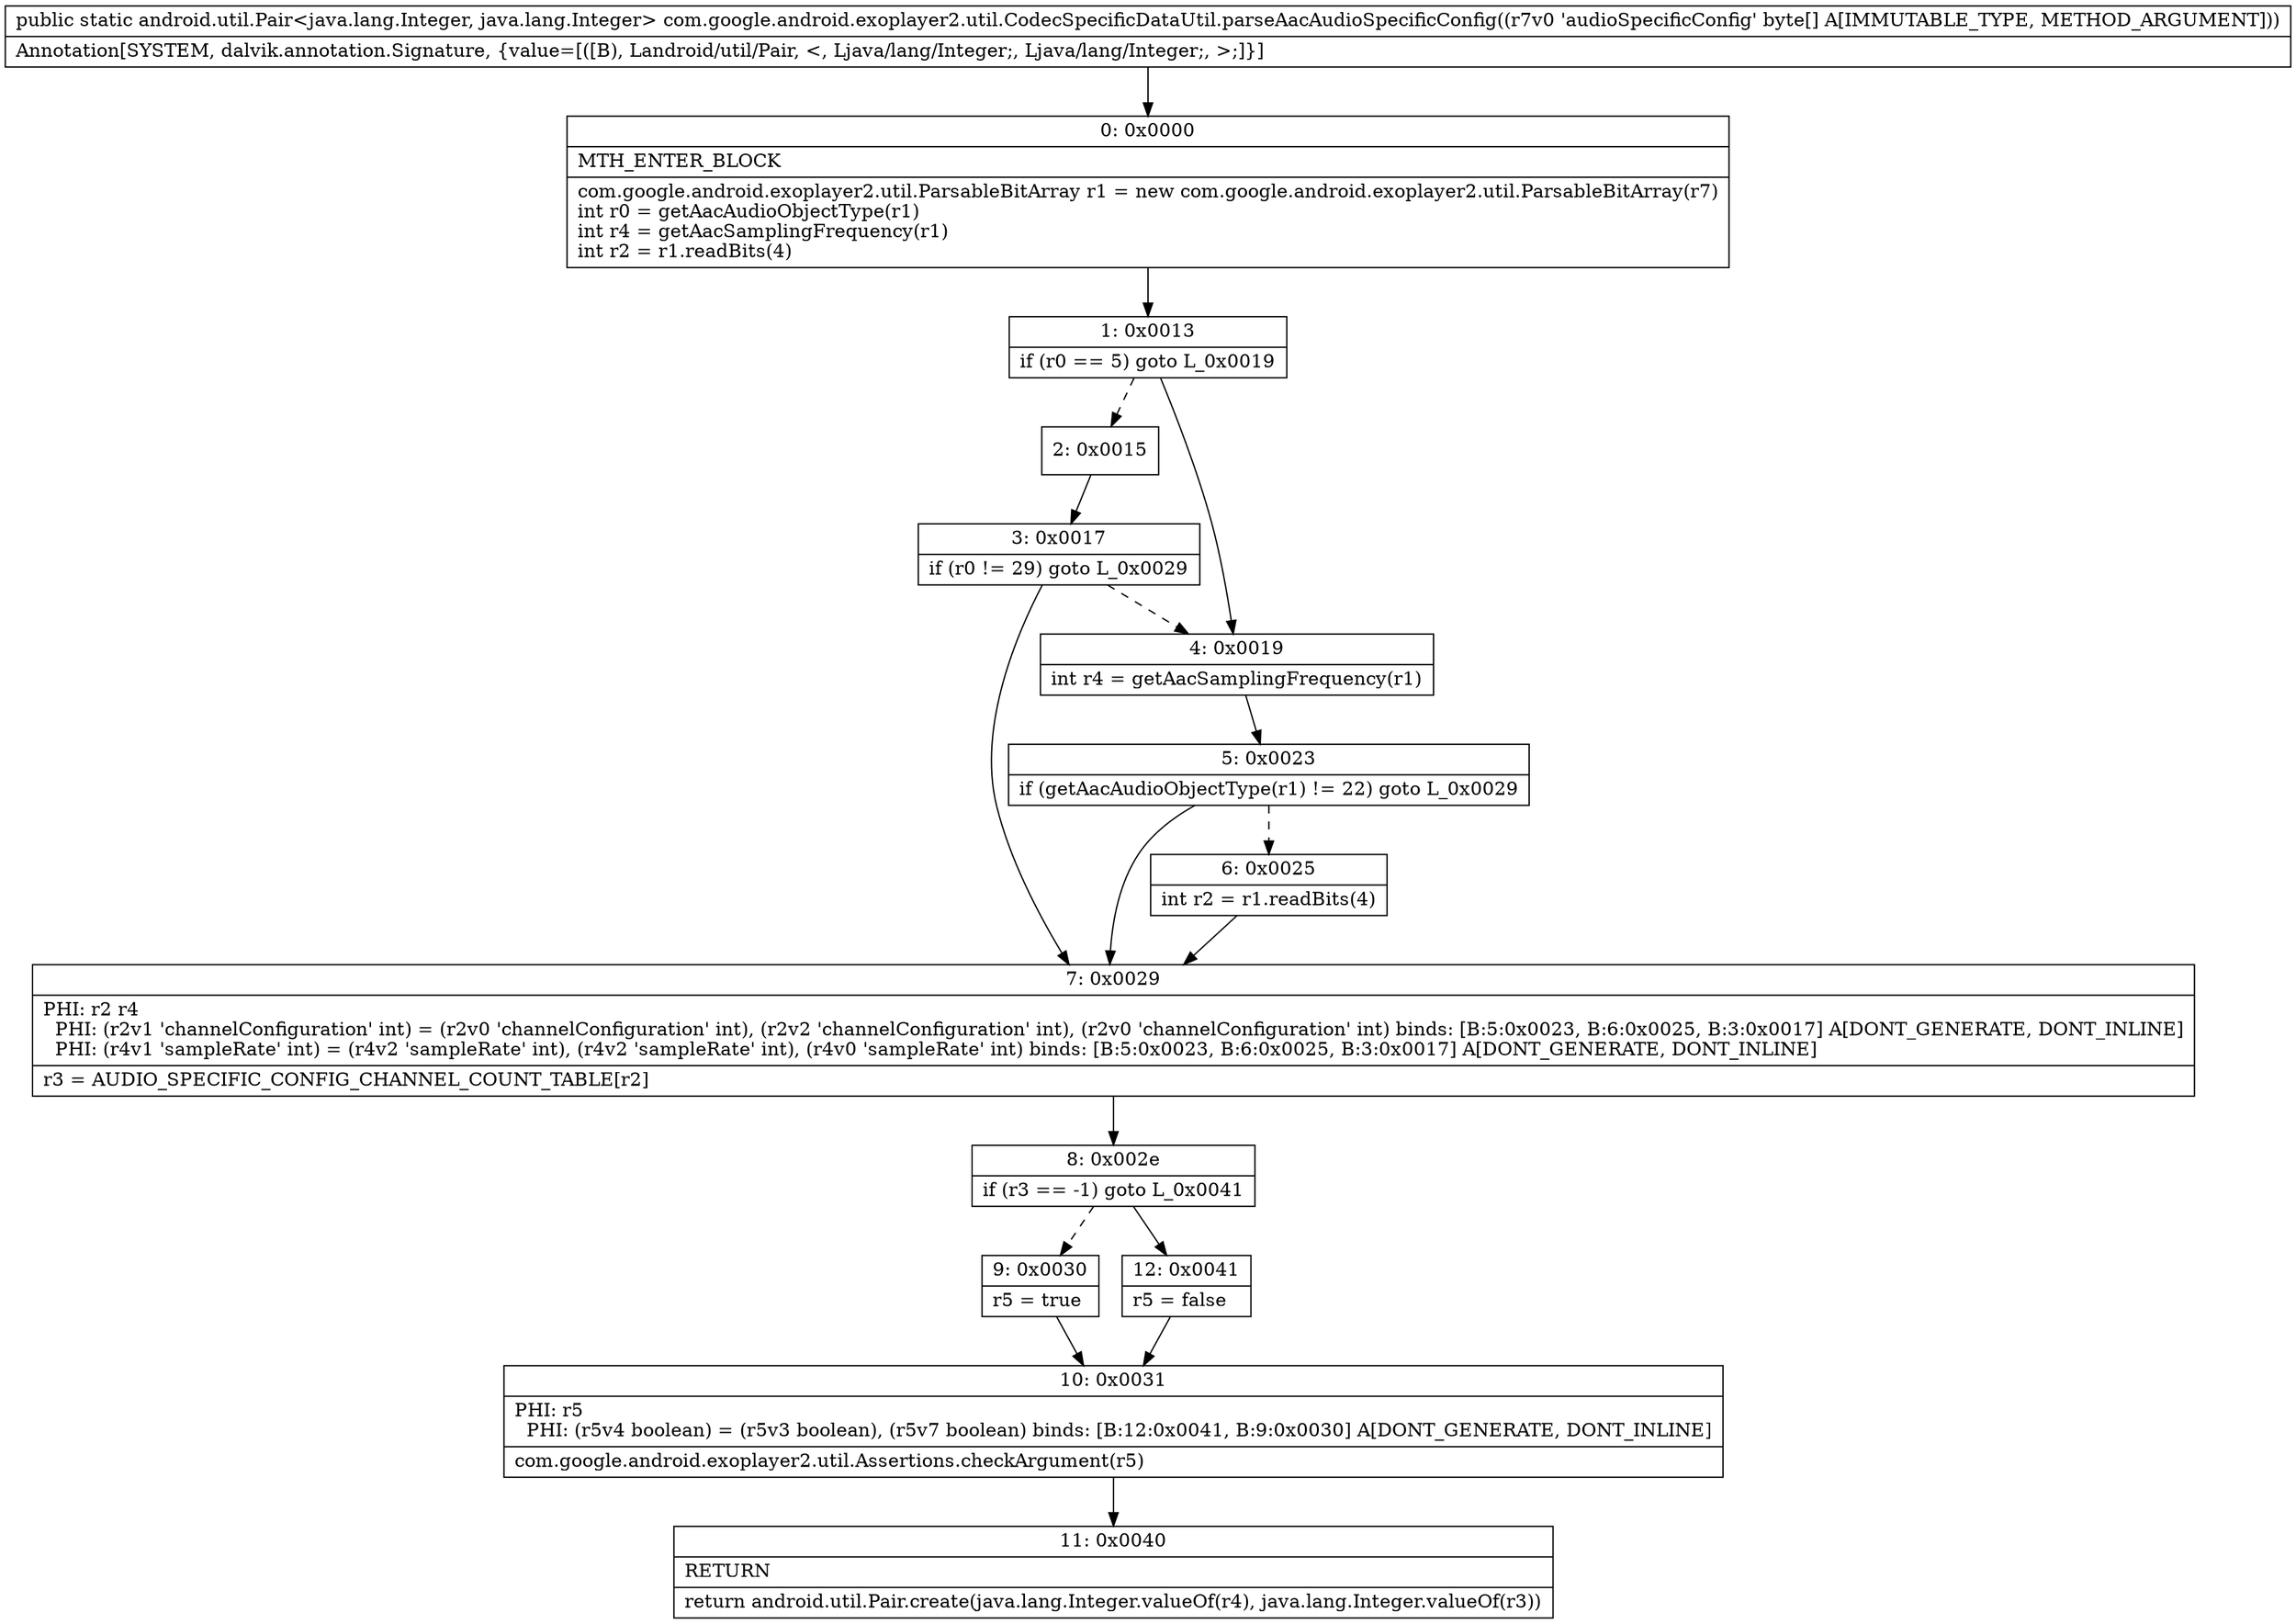 digraph "CFG forcom.google.android.exoplayer2.util.CodecSpecificDataUtil.parseAacAudioSpecificConfig([B)Landroid\/util\/Pair;" {
Node_0 [shape=record,label="{0\:\ 0x0000|MTH_ENTER_BLOCK\l|com.google.android.exoplayer2.util.ParsableBitArray r1 = new com.google.android.exoplayer2.util.ParsableBitArray(r7)\lint r0 = getAacAudioObjectType(r1)\lint r4 = getAacSamplingFrequency(r1)\lint r2 = r1.readBits(4)\l}"];
Node_1 [shape=record,label="{1\:\ 0x0013|if (r0 == 5) goto L_0x0019\l}"];
Node_2 [shape=record,label="{2\:\ 0x0015}"];
Node_3 [shape=record,label="{3\:\ 0x0017|if (r0 != 29) goto L_0x0029\l}"];
Node_4 [shape=record,label="{4\:\ 0x0019|int r4 = getAacSamplingFrequency(r1)\l}"];
Node_5 [shape=record,label="{5\:\ 0x0023|if (getAacAudioObjectType(r1) != 22) goto L_0x0029\l}"];
Node_6 [shape=record,label="{6\:\ 0x0025|int r2 = r1.readBits(4)\l}"];
Node_7 [shape=record,label="{7\:\ 0x0029|PHI: r2 r4 \l  PHI: (r2v1 'channelConfiguration' int) = (r2v0 'channelConfiguration' int), (r2v2 'channelConfiguration' int), (r2v0 'channelConfiguration' int) binds: [B:5:0x0023, B:6:0x0025, B:3:0x0017] A[DONT_GENERATE, DONT_INLINE]\l  PHI: (r4v1 'sampleRate' int) = (r4v2 'sampleRate' int), (r4v2 'sampleRate' int), (r4v0 'sampleRate' int) binds: [B:5:0x0023, B:6:0x0025, B:3:0x0017] A[DONT_GENERATE, DONT_INLINE]\l|r3 = AUDIO_SPECIFIC_CONFIG_CHANNEL_COUNT_TABLE[r2]\l}"];
Node_8 [shape=record,label="{8\:\ 0x002e|if (r3 == \-1) goto L_0x0041\l}"];
Node_9 [shape=record,label="{9\:\ 0x0030|r5 = true\l}"];
Node_10 [shape=record,label="{10\:\ 0x0031|PHI: r5 \l  PHI: (r5v4 boolean) = (r5v3 boolean), (r5v7 boolean) binds: [B:12:0x0041, B:9:0x0030] A[DONT_GENERATE, DONT_INLINE]\l|com.google.android.exoplayer2.util.Assertions.checkArgument(r5)\l}"];
Node_11 [shape=record,label="{11\:\ 0x0040|RETURN\l|return android.util.Pair.create(java.lang.Integer.valueOf(r4), java.lang.Integer.valueOf(r3))\l}"];
Node_12 [shape=record,label="{12\:\ 0x0041|r5 = false\l}"];
MethodNode[shape=record,label="{public static android.util.Pair\<java.lang.Integer, java.lang.Integer\> com.google.android.exoplayer2.util.CodecSpecificDataUtil.parseAacAudioSpecificConfig((r7v0 'audioSpecificConfig' byte[] A[IMMUTABLE_TYPE, METHOD_ARGUMENT]))  | Annotation[SYSTEM, dalvik.annotation.Signature, \{value=[([B), Landroid\/util\/Pair, \<, Ljava\/lang\/Integer;, Ljava\/lang\/Integer;, \>;]\}]\l}"];
MethodNode -> Node_0;
Node_0 -> Node_1;
Node_1 -> Node_2[style=dashed];
Node_1 -> Node_4;
Node_2 -> Node_3;
Node_3 -> Node_4[style=dashed];
Node_3 -> Node_7;
Node_4 -> Node_5;
Node_5 -> Node_6[style=dashed];
Node_5 -> Node_7;
Node_6 -> Node_7;
Node_7 -> Node_8;
Node_8 -> Node_9[style=dashed];
Node_8 -> Node_12;
Node_9 -> Node_10;
Node_10 -> Node_11;
Node_12 -> Node_10;
}

